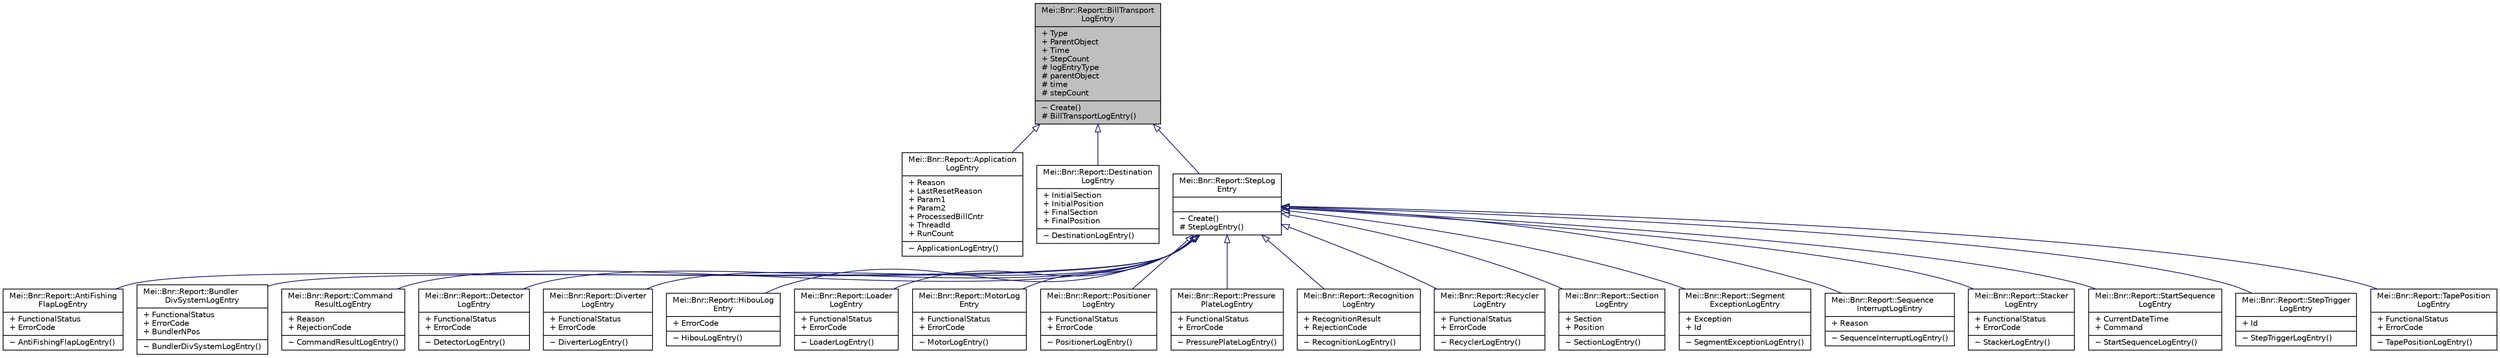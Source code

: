 digraph "Mei::Bnr::Report::BillTransportLogEntry"
{
  edge [fontname="Helvetica",fontsize="10",labelfontname="Helvetica",labelfontsize="10"];
  node [fontname="Helvetica",fontsize="10",shape=record];
  Node1 [label="{Mei::Bnr::Report::BillTransport\lLogEntry\n|+ Type\l+ ParentObject\l+ Time\l+ StepCount\l# logEntryType\l# parentObject\l# time\l# stepCount\l|~ Create()\l# BillTransportLogEntry()\l}",height=0.2,width=0.4,color="black", fillcolor="grey75", style="filled", fontcolor="black"];
  Node1 -> Node2 [dir="back",color="midnightblue",fontsize="10",style="solid",arrowtail="onormal",fontname="Helvetica"];
  Node2 [label="{Mei::Bnr::Report::Application\lLogEntry\n|+ Reason\l+ LastResetReason\l+ Param1\l+ Param2\l+ ProcessedBillCntr\l+ ThreadId\l+ RunCount\l|~ ApplicationLogEntry()\l}",height=0.2,width=0.4,color="black", fillcolor="white", style="filled",URL="$a00141.html",tooltip="ApplicationLogEntry "];
  Node1 -> Node3 [dir="back",color="midnightblue",fontsize="10",style="solid",arrowtail="onormal",fontname="Helvetica"];
  Node3 [label="{Mei::Bnr::Report::Destination\lLogEntry\n|+ InitialSection\l+ InitialPosition\l+ FinalSection\l+ FinalPosition\l|~ DestinationLogEntry()\l}",height=0.2,width=0.4,color="black", fillcolor="white", style="filled",URL="$a00149.html",tooltip="DestinationLogEntry "];
  Node1 -> Node4 [dir="back",color="midnightblue",fontsize="10",style="solid",arrowtail="onormal",fontname="Helvetica"];
  Node4 [label="{Mei::Bnr::Report::StepLog\lEntry\n||~ Create()\l# StepLogEntry()\l}",height=0.2,width=0.4,color="black", fillcolor="white", style="filled",URL="$a00170.html",tooltip="StepLogEntry "];
  Node4 -> Node5 [dir="back",color="midnightblue",fontsize="10",style="solid",arrowtail="onormal",fontname="Helvetica"];
  Node5 [label="{Mei::Bnr::Report::AntiFishing\lFlapLogEntry\n|+ FunctionalStatus\l+ ErrorCode\l|~ AntiFishingFlapLogEntry()\l}",height=0.2,width=0.4,color="black", fillcolor="white", style="filled",URL="$a00140.html",tooltip="AntiFishingFlapLogEntry. "];
  Node4 -> Node6 [dir="back",color="midnightblue",fontsize="10",style="solid",arrowtail="onormal",fontname="Helvetica"];
  Node6 [label="{Mei::Bnr::Report::Bundler\lDivSystemLogEntry\n|+ FunctionalStatus\l+ ErrorCode\l+ BundlerNPos\l|~ BundlerDivSystemLogEntry()\l}",height=0.2,width=0.4,color="black", fillcolor="white", style="filled",URL="$a00147.html",tooltip="BundlerDivSystemLogEntry "];
  Node4 -> Node7 [dir="back",color="midnightblue",fontsize="10",style="solid",arrowtail="onormal",fontname="Helvetica"];
  Node7 [label="{Mei::Bnr::Report::Command\lResultLogEntry\n|+ Reason\l+ RejectionCode\l|~ CommandResultLogEntry()\l}",height=0.2,width=0.4,color="black", fillcolor="white", style="filled",URL="$a00148.html",tooltip="CommandResultLogEntry "];
  Node4 -> Node8 [dir="back",color="midnightblue",fontsize="10",style="solid",arrowtail="onormal",fontname="Helvetica"];
  Node8 [label="{Mei::Bnr::Report::Detector\lLogEntry\n|+ FunctionalStatus\l+ ErrorCode\l|~ DetectorLogEntry()\l}",height=0.2,width=0.4,color="black", fillcolor="white", style="filled",URL="$a00150.html",tooltip="DetectorLogEntry "];
  Node4 -> Node9 [dir="back",color="midnightblue",fontsize="10",style="solid",arrowtail="onormal",fontname="Helvetica"];
  Node9 [label="{Mei::Bnr::Report::Diverter\lLogEntry\n|+ FunctionalStatus\l+ ErrorCode\l|~ DiverterLogEntry()\l}",height=0.2,width=0.4,color="black", fillcolor="white", style="filled",URL="$a00151.html",tooltip="DiverterLogEntry "];
  Node4 -> Node10 [dir="back",color="midnightblue",fontsize="10",style="solid",arrowtail="onormal",fontname="Helvetica"];
  Node10 [label="{Mei::Bnr::Report::HibouLog\lEntry\n|+ ErrorCode\l|~ HibouLogEntry()\l}",height=0.2,width=0.4,color="black", fillcolor="white", style="filled",URL="$a00152.html",tooltip="HibouLogEntry. "];
  Node4 -> Node11 [dir="back",color="midnightblue",fontsize="10",style="solid",arrowtail="onormal",fontname="Helvetica"];
  Node11 [label="{Mei::Bnr::Report::Loader\lLogEntry\n|+ FunctionalStatus\l+ ErrorCode\l|~ LoaderLogEntry()\l}",height=0.2,width=0.4,color="black", fillcolor="white", style="filled",URL="$a00155.html",tooltip="LoaderLogEntry "];
  Node4 -> Node12 [dir="back",color="midnightblue",fontsize="10",style="solid",arrowtail="onormal",fontname="Helvetica"];
  Node12 [label="{Mei::Bnr::Report::MotorLog\lEntry\n|+ FunctionalStatus\l+ ErrorCode\l|~ MotorLogEntry()\l}",height=0.2,width=0.4,color="black", fillcolor="white", style="filled",URL="$a00157.html",tooltip="MotorLogEntry "];
  Node4 -> Node13 [dir="back",color="midnightblue",fontsize="10",style="solid",arrowtail="onormal",fontname="Helvetica"];
  Node13 [label="{Mei::Bnr::Report::Positioner\lLogEntry\n|+ FunctionalStatus\l+ ErrorCode\l|~ PositionerLogEntry()\l}",height=0.2,width=0.4,color="black", fillcolor="white", style="filled",URL="$a00159.html",tooltip="PositionerLogEntry "];
  Node4 -> Node14 [dir="back",color="midnightblue",fontsize="10",style="solid",arrowtail="onormal",fontname="Helvetica"];
  Node14 [label="{Mei::Bnr::Report::Pressure\lPlateLogEntry\n|+ FunctionalStatus\l+ ErrorCode\l|~ PressurePlateLogEntry()\l}",height=0.2,width=0.4,color="black", fillcolor="white", style="filled",URL="$a00160.html",tooltip="PressurePlateLogEntry class "];
  Node4 -> Node15 [dir="back",color="midnightblue",fontsize="10",style="solid",arrowtail="onormal",fontname="Helvetica"];
  Node15 [label="{Mei::Bnr::Report::Recognition\lLogEntry\n|+ RecognitionResult\l+ RejectionCode\l|~ RecognitionLogEntry()\l}",height=0.2,width=0.4,color="black", fillcolor="white", style="filled",URL="$a00161.html",tooltip="RecognitionLogEntry class "];
  Node4 -> Node16 [dir="back",color="midnightblue",fontsize="10",style="solid",arrowtail="onormal",fontname="Helvetica"];
  Node16 [label="{Mei::Bnr::Report::Recycler\lLogEntry\n|+ FunctionalStatus\l+ ErrorCode\l|~ RecyclerLogEntry()\l}",height=0.2,width=0.4,color="black", fillcolor="white", style="filled",URL="$a00162.html",tooltip="RecyclerLogEntry "];
  Node4 -> Node17 [dir="back",color="midnightblue",fontsize="10",style="solid",arrowtail="onormal",fontname="Helvetica"];
  Node17 [label="{Mei::Bnr::Report::Section\lLogEntry\n|+ Section\l+ Position\l|~ SectionLogEntry()\l}",height=0.2,width=0.4,color="black", fillcolor="white", style="filled",URL="$a00163.html",tooltip="SectionLogEntry "];
  Node4 -> Node18 [dir="back",color="midnightblue",fontsize="10",style="solid",arrowtail="onormal",fontname="Helvetica"];
  Node18 [label="{Mei::Bnr::Report::Segment\lExceptionLogEntry\n|+ Exception\l+ Id\l|~ SegmentExceptionLogEntry()\l}",height=0.2,width=0.4,color="black", fillcolor="white", style="filled",URL="$a00164.html",tooltip="SegmentExceptionLogEntry "];
  Node4 -> Node19 [dir="back",color="midnightblue",fontsize="10",style="solid",arrowtail="onormal",fontname="Helvetica"];
  Node19 [label="{Mei::Bnr::Report::Sequence\lInterruptLogEntry\n|+ Reason\l|~ SequenceInterruptLogEntry()\l}",height=0.2,width=0.4,color="black", fillcolor="white", style="filled",URL="$a00165.html",tooltip="SequenceInterruptLogEntry class "];
  Node4 -> Node20 [dir="back",color="midnightblue",fontsize="10",style="solid",arrowtail="onormal",fontname="Helvetica"];
  Node20 [label="{Mei::Bnr::Report::Stacker\lLogEntry\n|+ FunctionalStatus\l+ ErrorCode\l|~ StackerLogEntry()\l}",height=0.2,width=0.4,color="black", fillcolor="white", style="filled",URL="$a00168.html",tooltip="StackerLogEntry. "];
  Node4 -> Node21 [dir="back",color="midnightblue",fontsize="10",style="solid",arrowtail="onormal",fontname="Helvetica"];
  Node21 [label="{Mei::Bnr::Report::StartSequence\lLogEntry\n|+ CurrentDateTime\l+ Command\l|~ StartSequenceLogEntry()\l}",height=0.2,width=0.4,color="black", fillcolor="white", style="filled",URL="$a00169.html",tooltip="StartSequenceLogEntry. "];
  Node4 -> Node22 [dir="back",color="midnightblue",fontsize="10",style="solid",arrowtail="onormal",fontname="Helvetica"];
  Node22 [label="{Mei::Bnr::Report::StepTrigger\lLogEntry\n|+ Id\l|~ StepTriggerLogEntry()\l}",height=0.2,width=0.4,color="black", fillcolor="white", style="filled",URL="$a00171.html",tooltip="StepTriggerLogEntry. "];
  Node4 -> Node23 [dir="back",color="midnightblue",fontsize="10",style="solid",arrowtail="onormal",fontname="Helvetica"];
  Node23 [label="{Mei::Bnr::Report::TapePosition\lLogEntry\n|+ FunctionalStatus\l+ ErrorCode\l|~ TapePositionLogEntry()\l}",height=0.2,width=0.4,color="black", fillcolor="white", style="filled",URL="$a00172.html",tooltip="TapePositionLogEntry. "];
}
